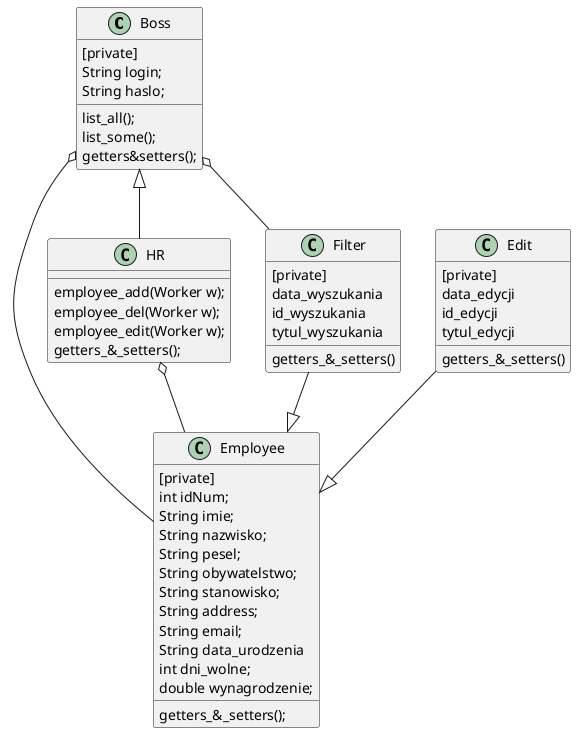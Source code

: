 @startuml
'https://plantuml.com/sequence-diagram
class Boss{
    [private]
    String login;
    String haslo;
    list_all();
    list_some();
    getters&setters();
}
class Employee{
    [private]
    int idNum;
    String imie;
    String nazwisko;
    String pesel;
    String obywatelstwo;
    String stanowisko;
    String address;
    String email;
    String data_urodzenia
    int dni_wolne;
    double wynagrodzenie;
    getters_&_setters();
}
class HR{
    employee_add(Worker w);
    employee_del(Worker w);
    employee_edit(Worker w);
    getters_&_setters();
}
class Filter{
    [private]
    data_wyszukania
    id_wyszukania
    tytul_wyszukania
    getters_&_setters()
}
class Edit{
    [private]
    data_edycji
    id_edycji
    tytul_edycji
    getters_&_setters()
}
HR o-- Employee
Boss <|-- HR
Boss o-- Employee
Boss o-- Filter
Filter --|> Employee
Edit --|> Employee
@enduml